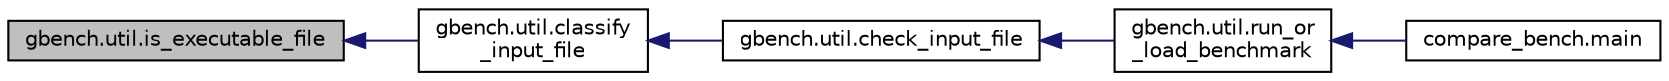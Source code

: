 digraph "gbench.util.is_executable_file"
{
  edge [fontname="Helvetica",fontsize="10",labelfontname="Helvetica",labelfontsize="10"];
  node [fontname="Helvetica",fontsize="10",shape=record];
  rankdir="LR";
  Node20 [label="gbench.util.is_executable_file",height=0.2,width=0.4,color="black", fillcolor="grey75", style="filled", fontcolor="black"];
  Node20 -> Node21 [dir="back",color="midnightblue",fontsize="10",style="solid",fontname="Helvetica"];
  Node21 [label="gbench.util.classify\l_input_file",height=0.2,width=0.4,color="black", fillcolor="white", style="filled",URL="$namespacegbench_1_1util.html#a25ee5a7452eb3618b88659be49dc48d8"];
  Node21 -> Node22 [dir="back",color="midnightblue",fontsize="10",style="solid",fontname="Helvetica"];
  Node22 [label="gbench.util.check_input_file",height=0.2,width=0.4,color="black", fillcolor="white", style="filled",URL="$namespacegbench_1_1util.html#aa332d3ac64581e88c71debd765ebd14e"];
  Node22 -> Node23 [dir="back",color="midnightblue",fontsize="10",style="solid",fontname="Helvetica"];
  Node23 [label="gbench.util.run_or\l_load_benchmark",height=0.2,width=0.4,color="black", fillcolor="white", style="filled",URL="$namespacegbench_1_1util.html#a4ebe890db77f6434598541c4460602cb"];
  Node23 -> Node24 [dir="back",color="midnightblue",fontsize="10",style="solid",fontname="Helvetica"];
  Node24 [label="compare_bench.main",height=0.2,width=0.4,color="black", fillcolor="white", style="filled",URL="$namespacecompare__bench.html#ae82bb21b1019ff4a8dd6692ebb99d0de"];
}
